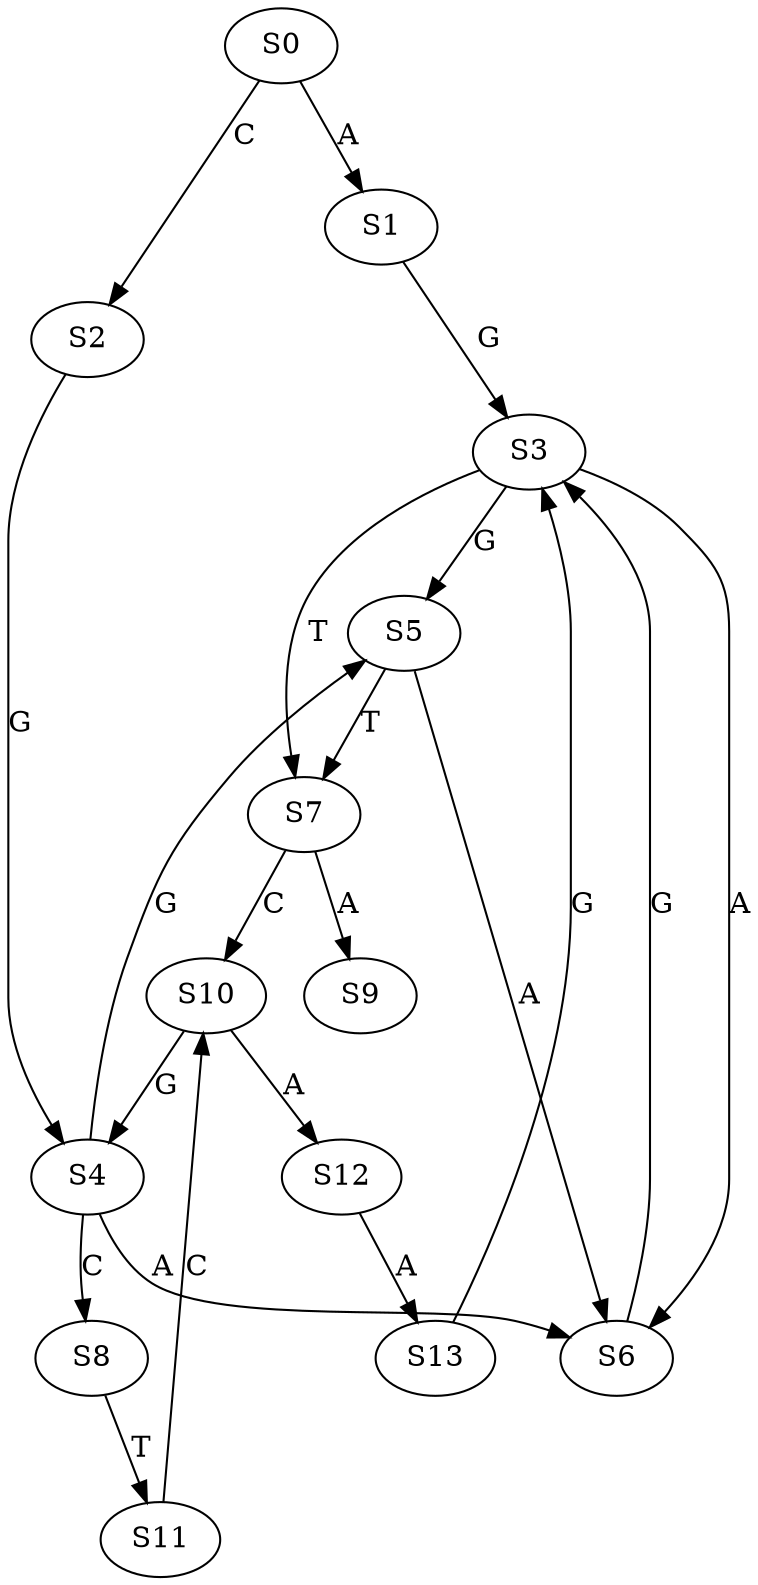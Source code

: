 strict digraph  {
	S0 -> S1 [ label = A ];
	S0 -> S2 [ label = C ];
	S1 -> S3 [ label = G ];
	S2 -> S4 [ label = G ];
	S3 -> S5 [ label = G ];
	S3 -> S6 [ label = A ];
	S3 -> S7 [ label = T ];
	S4 -> S8 [ label = C ];
	S4 -> S6 [ label = A ];
	S4 -> S5 [ label = G ];
	S5 -> S7 [ label = T ];
	S5 -> S6 [ label = A ];
	S6 -> S3 [ label = G ];
	S7 -> S9 [ label = A ];
	S7 -> S10 [ label = C ];
	S8 -> S11 [ label = T ];
	S10 -> S12 [ label = A ];
	S10 -> S4 [ label = G ];
	S11 -> S10 [ label = C ];
	S12 -> S13 [ label = A ];
	S13 -> S3 [ label = G ];
}
